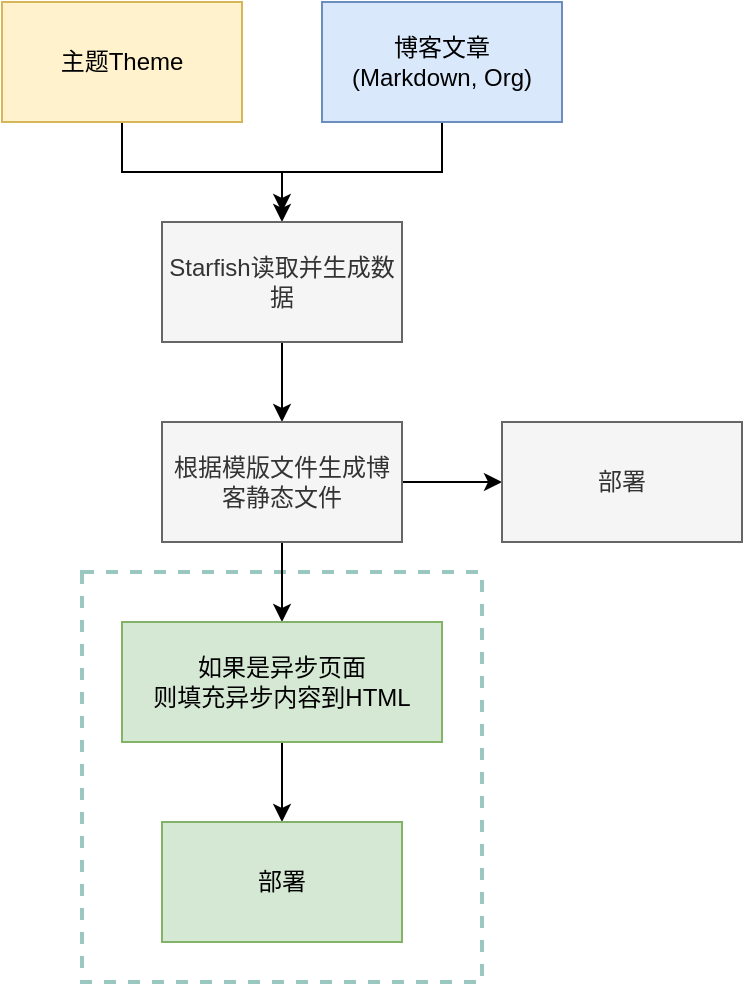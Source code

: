 <mxfile version="13.7.9" type="device" pages="3"><diagram id="R-E8ol3T56vWDVqzawLQ" name="第 1 页"><mxGraphModel dx="1106" dy="852" grid="1" gridSize="10" guides="1" tooltips="1" connect="1" arrows="1" fold="1" page="1" pageScale="1" pageWidth="827" pageHeight="1169" math="0" shadow="0"><root><mxCell id="0"/><mxCell id="1" parent="0"/><mxCell id="6kpuHIkc2qiH3b_xwb9j-15" value="" style="rounded=0;whiteSpace=wrap;html=1;dashed=1;fillColor=none;strokeColor=#9AC7BF;strokeWidth=2;" parent="1" vertex="1"><mxGeometry x="240" y="385" width="200" height="205" as="geometry"/></mxCell><mxCell id="6kpuHIkc2qiH3b_xwb9j-8" style="edgeStyle=orthogonalEdgeStyle;rounded=0;orthogonalLoop=1;jettySize=auto;html=1;entryX=0.5;entryY=0;entryDx=0;entryDy=0;" parent="1" source="6kpuHIkc2qiH3b_xwb9j-1" target="6kpuHIkc2qiH3b_xwb9j-3" edge="1"><mxGeometry relative="1" as="geometry"/></mxCell><mxCell id="6kpuHIkc2qiH3b_xwb9j-1" value="主题Theme" style="rounded=0;whiteSpace=wrap;html=1;fillColor=#fff2cc;strokeColor=#d6b656;" parent="1" vertex="1"><mxGeometry x="200" y="100" width="120" height="60" as="geometry"/></mxCell><mxCell id="6kpuHIkc2qiH3b_xwb9j-9" style="edgeStyle=orthogonalEdgeStyle;rounded=0;orthogonalLoop=1;jettySize=auto;html=1;" parent="1" edge="1"><mxGeometry relative="1" as="geometry"><mxPoint x="340" y="205" as="targetPoint"/><mxPoint x="420" y="155" as="sourcePoint"/><Array as="points"><mxPoint x="420" y="185"/><mxPoint x="340" y="185"/></Array></mxGeometry></mxCell><mxCell id="6kpuHIkc2qiH3b_xwb9j-2" value="博客文章&lt;br&gt;(Markdown, Org)" style="rounded=0;whiteSpace=wrap;html=1;fillColor=#dae8fc;strokeColor=#6c8ebf;" parent="1" vertex="1"><mxGeometry x="360" y="100" width="120" height="60" as="geometry"/></mxCell><mxCell id="6kpuHIkc2qiH3b_xwb9j-12" value="" style="edgeStyle=orthogonalEdgeStyle;rounded=0;orthogonalLoop=1;jettySize=auto;html=1;" parent="1" source="6kpuHIkc2qiH3b_xwb9j-3" target="6kpuHIkc2qiH3b_xwb9j-4" edge="1"><mxGeometry relative="1" as="geometry"/></mxCell><mxCell id="6kpuHIkc2qiH3b_xwb9j-3" value="Starfish读取并生成数据" style="rounded=0;whiteSpace=wrap;html=1;fillColor=#f5f5f5;strokeColor=#666666;fontColor=#333333;" parent="1" vertex="1"><mxGeometry x="280" y="210" width="120" height="60" as="geometry"/></mxCell><mxCell id="6kpuHIkc2qiH3b_xwb9j-11" value="" style="edgeStyle=orthogonalEdgeStyle;rounded=0;orthogonalLoop=1;jettySize=auto;html=1;" parent="1" source="6kpuHIkc2qiH3b_xwb9j-4" target="6kpuHIkc2qiH3b_xwb9j-5" edge="1"><mxGeometry relative="1" as="geometry"/></mxCell><mxCell id="6kpuHIkc2qiH3b_xwb9j-13" value="" style="edgeStyle=orthogonalEdgeStyle;rounded=0;orthogonalLoop=1;jettySize=auto;html=1;" parent="1" source="6kpuHIkc2qiH3b_xwb9j-4" target="6kpuHIkc2qiH3b_xwb9j-6" edge="1"><mxGeometry relative="1" as="geometry"/></mxCell><mxCell id="6kpuHIkc2qiH3b_xwb9j-4" value="根据模版文件生成博客静态文件" style="rounded=0;whiteSpace=wrap;html=1;fillColor=#f5f5f5;strokeColor=#666666;fontColor=#333333;" parent="1" vertex="1"><mxGeometry x="280" y="310" width="120" height="60" as="geometry"/></mxCell><mxCell id="6kpuHIkc2qiH3b_xwb9j-5" value="部署" style="rounded=0;whiteSpace=wrap;html=1;fillColor=#f5f5f5;strokeColor=#666666;fontColor=#333333;" parent="1" vertex="1"><mxGeometry x="450" y="310" width="120" height="60" as="geometry"/></mxCell><mxCell id="6kpuHIkc2qiH3b_xwb9j-14" value="" style="edgeStyle=orthogonalEdgeStyle;rounded=0;orthogonalLoop=1;jettySize=auto;html=1;" parent="1" source="6kpuHIkc2qiH3b_xwb9j-6" target="6kpuHIkc2qiH3b_xwb9j-7" edge="1"><mxGeometry relative="1" as="geometry"/></mxCell><mxCell id="6kpuHIkc2qiH3b_xwb9j-6" value="如果是异步页面&lt;br&gt;则填充异步内容到HTML" style="rounded=0;whiteSpace=wrap;html=1;fillColor=#d5e8d4;strokeColor=#82b366;" parent="1" vertex="1"><mxGeometry x="260" y="410" width="160" height="60" as="geometry"/></mxCell><mxCell id="6kpuHIkc2qiH3b_xwb9j-7" value="部署" style="rounded=0;whiteSpace=wrap;html=1;fillColor=#d5e8d4;strokeColor=#82b366;" parent="1" vertex="1"><mxGeometry x="280" y="510" width="120" height="60" as="geometry"/></mxCell></root></mxGraphModel></diagram><diagram id="Xp5qJSyaG_0xKW9Q3LId" name="第 2 页"><mxGraphModel dx="1106" dy="852" grid="1" gridSize="10" guides="1" tooltips="1" connect="1" arrows="1" fold="1" page="1" pageScale="1" pageWidth="827" pageHeight="1169" math="0" shadow="0"><root><mxCell id="4ogI9AhrND1VTAfP34HS-0"/><mxCell id="4ogI9AhrND1VTAfP34HS-1" parent="4ogI9AhrND1VTAfP34HS-0"/><mxCell id="4ogI9AhrND1VTAfP34HS-22" value="" style="endArrow=none;html=1;" parent="4ogI9AhrND1VTAfP34HS-1" target="4ogI9AhrND1VTAfP34HS-19" edge="1"><mxGeometry width="50" height="50" relative="1" as="geometry"><mxPoint x="244" y="510.0" as="sourcePoint"/><mxPoint x="244.5" y="200" as="targetPoint"/></mxGeometry></mxCell><mxCell id="4ogI9AhrND1VTAfP34HS-6" value="" style="endArrow=none;html=1;" parent="4ogI9AhrND1VTAfP34HS-1" source="4ogI9AhrND1VTAfP34HS-19" edge="1"><mxGeometry width="50" height="50" relative="1" as="geometry"><mxPoint x="244" y="510" as="sourcePoint"/><mxPoint x="244.5" y="200" as="targetPoint"/></mxGeometry></mxCell><mxCell id="4ogI9AhrND1VTAfP34HS-4" value="浏览器" style="html=1;strokeColor=#1A1A1A;strokeWidth=1;" parent="4ogI9AhrND1VTAfP34HS-1" vertex="1"><mxGeometry x="190" y="150" width="110" height="50" as="geometry"/></mxCell><mxCell id="4ogI9AhrND1VTAfP34HS-5" value="静态服务器/Nginx" style="html=1;strokeColor=#1A1A1A;strokeWidth=1;" parent="4ogI9AhrND1VTAfP34HS-1" vertex="1"><mxGeometry x="380" y="150" width="110" height="50" as="geometry"/></mxCell><mxCell id="4ogI9AhrND1VTAfP34HS-7" value="" style="endArrow=none;html=1;" parent="4ogI9AhrND1VTAfP34HS-1" source="4ogI9AhrND1VTAfP34HS-3" edge="1"><mxGeometry width="50" height="50" relative="1" as="geometry"><mxPoint x="434.5" y="410" as="sourcePoint"/><mxPoint x="434.5" y="200" as="targetPoint"/></mxGeometry></mxCell><mxCell id="4ogI9AhrND1VTAfP34HS-3" value="" style="html=1;points=[];perimeter=orthogonalPerimeter;strokeWidth=1;strokeColor=#b46504;fillColor=#fad7ac;" parent="4ogI9AhrND1VTAfP34HS-1" vertex="1"><mxGeometry x="429" y="240" width="15" height="60" as="geometry"/></mxCell><mxCell id="4ogI9AhrND1VTAfP34HS-9" value="" style="endArrow=none;html=1;" parent="4ogI9AhrND1VTAfP34HS-1" target="4ogI9AhrND1VTAfP34HS-3" edge="1"><mxGeometry width="50" height="50" relative="1" as="geometry"><mxPoint x="435" y="520" as="sourcePoint"/><mxPoint x="434.5" y="200" as="targetPoint"/></mxGeometry></mxCell><mxCell id="4ogI9AhrND1VTAfP34HS-11" value="请求页面" style="html=1;verticalAlign=bottom;startArrow=oval;startFill=1;endArrow=block;startSize=8;entryX=-0.042;entryY=-0.003;entryDx=0;entryDy=0;entryPerimeter=0;" parent="4ogI9AhrND1VTAfP34HS-1" target="4ogI9AhrND1VTAfP34HS-3" edge="1"><mxGeometry width="60" relative="1" as="geometry"><mxPoint x="260" y="240" as="sourcePoint"/><mxPoint x="418" y="241.02" as="targetPoint"/></mxGeometry></mxCell><mxCell id="4ogI9AhrND1VTAfP34HS-12" value="返回SSR后的HTML" style="endArrow=open;endSize=12;dashed=1;html=1;entryX=1;entryY=0.75;entryDx=0;entryDy=0;exitX=-0.137;exitY=0.934;exitDx=0;exitDy=0;exitPerimeter=0;" parent="4ogI9AhrND1VTAfP34HS-1" edge="1"><mxGeometry width="160" relative="1" as="geometry"><mxPoint x="426.945" y="298.04" as="sourcePoint"/><mxPoint x="255" y="298.205" as="targetPoint"/></mxGeometry></mxCell><mxCell id="4ogI9AhrND1VTAfP34HS-13" value="" style="html=1;points=[];perimeter=orthogonalPerimeter;strokeWidth=1;strokeColor=#56517e;fillColor=#d0cee2;" parent="4ogI9AhrND1VTAfP34HS-1" vertex="1"><mxGeometry x="429" y="370.18" width="15" height="60" as="geometry"/></mxCell><mxCell id="4ogI9AhrND1VTAfP34HS-14" value="返回JSON" style="endArrow=open;endSize=12;dashed=1;html=1;" parent="4ogI9AhrND1VTAfP34HS-1" edge="1"><mxGeometry width="160" relative="1" as="geometry"><mxPoint x="427" y="428.18" as="sourcePoint"/><mxPoint x="255" y="428" as="targetPoint"/></mxGeometry></mxCell><mxCell id="4ogI9AhrND1VTAfP34HS-15" value="Ajax请求另一文章的内容" style="html=1;verticalAlign=bottom;startArrow=oval;startFill=1;endArrow=block;startSize=8;entryX=-0.042;entryY=-0.003;entryDx=0;entryDy=0;entryPerimeter=0;" parent="4ogI9AhrND1VTAfP34HS-1" target="4ogI9AhrND1VTAfP34HS-13" edge="1"><mxGeometry width="60" relative="1" as="geometry"><mxPoint x="260" y="370" as="sourcePoint"/><mxPoint x="418" y="371.2" as="targetPoint"/></mxGeometry></mxCell><mxCell id="4ogI9AhrND1VTAfP34HS-16" value="切换文章" style="rounded=0;whiteSpace=wrap;html=1;strokeColor=#1A1A1A;strokeWidth=1;" parent="4ogI9AhrND1VTAfP34HS-1" vertex="1"><mxGeometry x="235" y="345.18" width="20" height="104.82" as="geometry"/></mxCell><mxCell id="4ogI9AhrND1VTAfP34HS-19" value="访问博客" style="rounded=0;whiteSpace=wrap;html=1;strokeColor=#1A1A1A;strokeWidth=1;" parent="4ogI9AhrND1VTAfP34HS-1" vertex="1"><mxGeometry x="235" y="217.59" width="20" height="104.82" as="geometry"/></mxCell></root></mxGraphModel></diagram><diagram id="r-ZZfpvH-FruwtMoBFGW" name="第 3 页"><mxGraphModel dx="1106" dy="852" grid="1" gridSize="10" guides="1" tooltips="1" connect="1" arrows="1" fold="1" page="1" pageScale="1" pageWidth="827" pageHeight="1169" math="0" shadow="0"><root><mxCell id="M1od2R0TcnYpbOghbT3L-0"/><mxCell id="M1od2R0TcnYpbOghbT3L-1" parent="M1od2R0TcnYpbOghbT3L-0"/><mxCell id="M1od2R0TcnYpbOghbT3L-8" style="edgeStyle=orthogonalEdgeStyle;rounded=0;orthogonalLoop=1;jettySize=auto;html=1;entryX=0.5;entryY=0;entryDx=0;entryDy=0;" edge="1" parent="M1od2R0TcnYpbOghbT3L-1" source="M1od2R0TcnYpbOghbT3L-2" target="M1od2R0TcnYpbOghbT3L-3"><mxGeometry relative="1" as="geometry"><Array as="points"><mxPoint x="430" y="260"/><mxPoint x="150" y="260"/></Array></mxGeometry></mxCell><mxCell id="M1od2R0TcnYpbOghbT3L-9" style="edgeStyle=orthogonalEdgeStyle;rounded=0;orthogonalLoop=1;jettySize=auto;html=1;" edge="1" parent="M1od2R0TcnYpbOghbT3L-1" source="M1od2R0TcnYpbOghbT3L-2" target="M1od2R0TcnYpbOghbT3L-4"><mxGeometry relative="1" as="geometry"><Array as="points"><mxPoint x="430" y="260"/><mxPoint x="290" y="260"/></Array></mxGeometry></mxCell><mxCell id="M1od2R0TcnYpbOghbT3L-10" value="" style="edgeStyle=orthogonalEdgeStyle;rounded=0;orthogonalLoop=1;jettySize=auto;html=1;" edge="1" parent="M1od2R0TcnYpbOghbT3L-1" source="M1od2R0TcnYpbOghbT3L-2" target="M1od2R0TcnYpbOghbT3L-5"><mxGeometry relative="1" as="geometry"/></mxCell><mxCell id="M1od2R0TcnYpbOghbT3L-11" style="edgeStyle=orthogonalEdgeStyle;rounded=0;orthogonalLoop=1;jettySize=auto;html=1;" edge="1" parent="M1od2R0TcnYpbOghbT3L-1" source="M1od2R0TcnYpbOghbT3L-2" target="M1od2R0TcnYpbOghbT3L-7"><mxGeometry relative="1" as="geometry"><Array as="points"><mxPoint x="430" y="260"/><mxPoint x="570" y="260"/></Array></mxGeometry></mxCell><mxCell id="M1od2R0TcnYpbOghbT3L-12" style="edgeStyle=orthogonalEdgeStyle;rounded=0;orthogonalLoop=1;jettySize=auto;html=1;entryX=0.5;entryY=0;entryDx=0;entryDy=0;" edge="1" parent="M1od2R0TcnYpbOghbT3L-1" source="M1od2R0TcnYpbOghbT3L-2" target="M1od2R0TcnYpbOghbT3L-6"><mxGeometry relative="1" as="geometry"><Array as="points"><mxPoint x="430" y="260"/><mxPoint x="710" y="260"/></Array></mxGeometry></mxCell><mxCell id="M1od2R0TcnYpbOghbT3L-2" value="Starfish" style="rounded=0;whiteSpace=wrap;html=1;fillColor=#fff2cc;strokeColor=#d6b656;" vertex="1" parent="M1od2R0TcnYpbOghbT3L-1"><mxGeometry x="370" y="190" width="120" height="60" as="geometry"/></mxCell><mxCell id="M1od2R0TcnYpbOghbT3L-3" value="cli" style="rounded=0;whiteSpace=wrap;html=1;fillColor=#dae8fc;strokeColor=#6c8ebf;" vertex="1" parent="M1od2R0TcnYpbOghbT3L-1"><mxGeometry x="90" y="310" width="120" height="60" as="geometry"/></mxCell><mxCell id="M1od2R0TcnYpbOghbT3L-4" value="parser&lt;br&gt;解析器" style="rounded=0;whiteSpace=wrap;html=1;fillColor=#dae8fc;strokeColor=#6c8ebf;" vertex="1" parent="M1od2R0TcnYpbOghbT3L-1"><mxGeometry x="230" y="310" width="120" height="60" as="geometry"/></mxCell><mxCell id="M1od2R0TcnYpbOghbT3L-5" value="model&lt;br&gt;文章，目录..." style="rounded=0;whiteSpace=wrap;html=1;fillColor=#dae8fc;strokeColor=#6c8ebf;" vertex="1" parent="M1od2R0TcnYpbOghbT3L-1"><mxGeometry x="370" y="310" width="120" height="60" as="geometry"/></mxCell><mxCell id="M1od2R0TcnYpbOghbT3L-6" value="lib" style="rounded=0;whiteSpace=wrap;html=1;fillColor=#dae8fc;strokeColor=#6c8ebf;" vertex="1" parent="M1od2R0TcnYpbOghbT3L-1"><mxGeometry x="650" y="310" width="120" height="60" as="geometry"/></mxCell><mxCell id="M1od2R0TcnYpbOghbT3L-7" value="插件" style="rounded=0;whiteSpace=wrap;html=1;fillColor=#dae8fc;strokeColor=#6c8ebf;" vertex="1" parent="M1od2R0TcnYpbOghbT3L-1"><mxGeometry x="510" y="310" width="120" height="60" as="geometry"/></mxCell></root></mxGraphModel></diagram></mxfile>